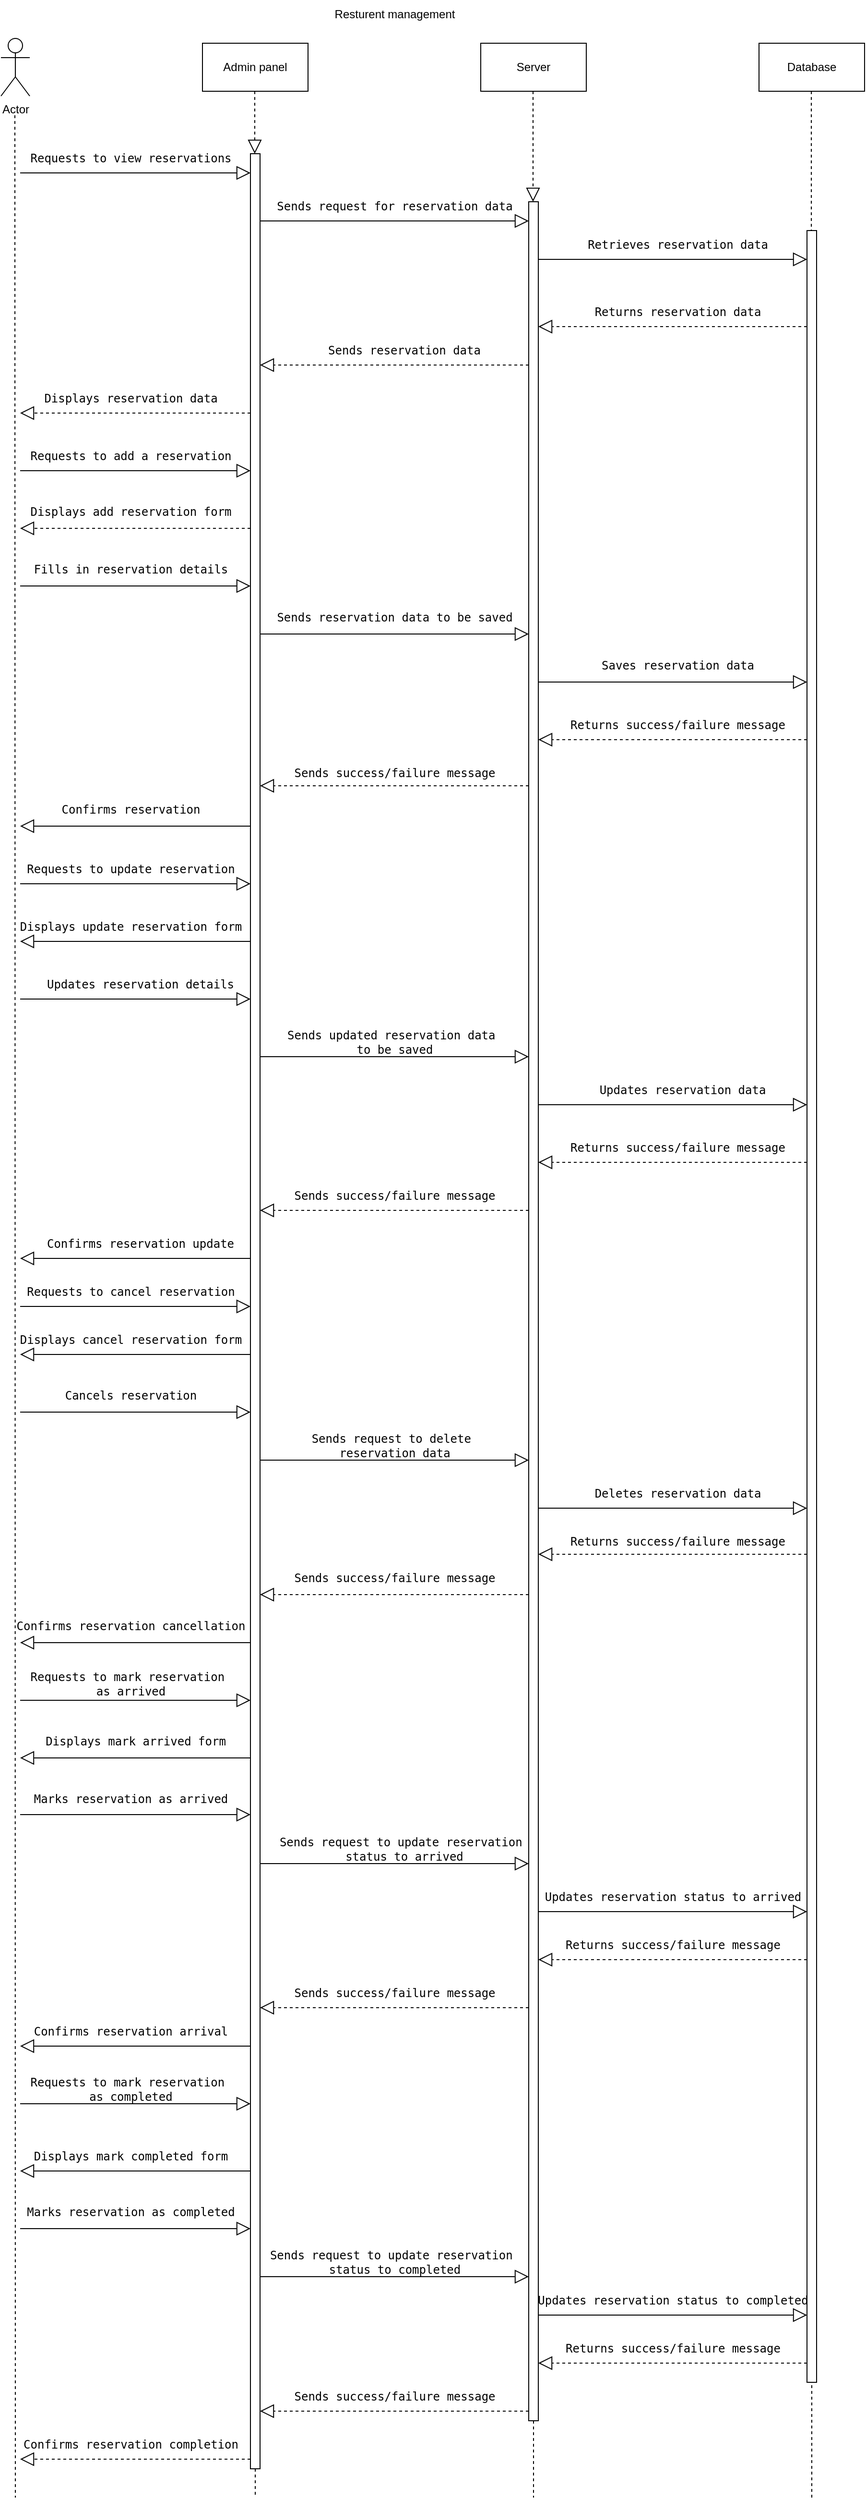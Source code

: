 <mxfile version="21.3.2" type="github">
  <diagram name="Page-1" id="G42NG0Uyzs2sBHPFU7Es">
    <mxGraphModel dx="954" dy="556" grid="1" gridSize="10" guides="1" tooltips="1" connect="1" arrows="1" fold="1" page="1" pageScale="1" pageWidth="1100" pageHeight="1700" math="0" shadow="0">
      <root>
        <mxCell id="0" />
        <mxCell id="1" parent="0" />
        <mxCell id="gIDXt0btsgcUDlHHGtB9-1" value="Actor" style="shape=umlActor;verticalLabelPosition=bottom;verticalAlign=top;html=1;outlineConnect=0;" parent="1" vertex="1">
          <mxGeometry x="90" y="40" width="30" height="60" as="geometry" />
        </mxCell>
        <mxCell id="gIDXt0btsgcUDlHHGtB9-2" value="Admin panel" style="html=1;whiteSpace=wrap;" parent="1" vertex="1">
          <mxGeometry x="300" y="45" width="110" height="50" as="geometry" />
        </mxCell>
        <mxCell id="gIDXt0btsgcUDlHHGtB9-3" value="Server" style="html=1;whiteSpace=wrap;" parent="1" vertex="1">
          <mxGeometry x="590" y="45" width="110" height="50" as="geometry" />
        </mxCell>
        <mxCell id="gIDXt0btsgcUDlHHGtB9-4" value="Database" style="html=1;whiteSpace=wrap;" parent="1" vertex="1">
          <mxGeometry x="880" y="45" width="110" height="50" as="geometry" />
        </mxCell>
        <mxCell id="gIDXt0btsgcUDlHHGtB9-5" value="" style="endArrow=none;dashed=1;endFill=0;endSize=12;html=1;rounded=0;" parent="1" edge="1">
          <mxGeometry width="160" relative="1" as="geometry">
            <mxPoint x="104.5" y="120" as="sourcePoint" />
            <mxPoint x="105" y="2600" as="targetPoint" />
          </mxGeometry>
        </mxCell>
        <mxCell id="gIDXt0btsgcUDlHHGtB9-6" value="" style="endArrow=none;dashed=1;endFill=0;endSize=12;html=1;rounded=0;" parent="1" source="gIDXt0btsgcUDlHHGtB9-102" edge="1">
          <mxGeometry width="160" relative="1" as="geometry">
            <mxPoint x="354.5" y="95" as="sourcePoint" />
            <mxPoint x="355" y="2600" as="targetPoint" />
          </mxGeometry>
        </mxCell>
        <mxCell id="gIDXt0btsgcUDlHHGtB9-7" value="" style="endArrow=none;dashed=1;endFill=0;endSize=12;html=1;rounded=0;" parent="1" source="gIDXt0btsgcUDlHHGtB9-104" edge="1">
          <mxGeometry width="160" relative="1" as="geometry">
            <mxPoint x="644.5" y="95" as="sourcePoint" />
            <mxPoint x="645" y="2600" as="targetPoint" />
          </mxGeometry>
        </mxCell>
        <mxCell id="gIDXt0btsgcUDlHHGtB9-8" value="" style="endArrow=none;dashed=1;endFill=0;endSize=12;html=1;rounded=0;" parent="1" edge="1">
          <mxGeometry width="160" relative="1" as="geometry">
            <mxPoint x="934.5" y="95" as="sourcePoint" />
            <mxPoint x="935" y="2600" as="targetPoint" />
          </mxGeometry>
        </mxCell>
        <mxCell id="gIDXt0btsgcUDlHHGtB9-9" value="&lt;pre&gt;&lt;code class=&quot;!whitespace-pre hljs language-rust&quot;&gt;Requests to view reservations&lt;/code&gt;&lt;/pre&gt;" style="text;html=1;align=center;verticalAlign=middle;resizable=0;points=[];autosize=1;strokeColor=none;fillColor=none;" parent="1" vertex="1">
          <mxGeometry x="110" y="140" width="230" height="50" as="geometry" />
        </mxCell>
        <mxCell id="gIDXt0btsgcUDlHHGtB9-10" value="&lt;pre&gt;&lt;code class=&quot;!whitespace-pre hljs language-rust&quot;&gt;Sends request for &lt;span class=&quot;hljs-title class_&quot;&gt;reservation&lt;/span&gt; data&lt;/code&gt;&lt;/pre&gt;" style="text;html=1;align=center;verticalAlign=middle;resizable=0;points=[];autosize=1;strokeColor=none;fillColor=none;" parent="1" vertex="1">
          <mxGeometry x="370" y="190" width="260" height="50" as="geometry" />
        </mxCell>
        <mxCell id="gIDXt0btsgcUDlHHGtB9-11" value="&lt;pre&gt;&lt;code class=&quot;!whitespace-pre hljs language-rust&quot;&gt;Retrieves reservation data&lt;/code&gt;&lt;/pre&gt;" style="text;html=1;align=center;verticalAlign=middle;resizable=0;points=[];autosize=1;strokeColor=none;fillColor=none;" parent="1" vertex="1">
          <mxGeometry x="690" y="230" width="210" height="50" as="geometry" />
        </mxCell>
        <mxCell id="gIDXt0btsgcUDlHHGtB9-12" value="&lt;pre&gt;&lt;code class=&quot;!whitespace-pre hljs language-rust&quot;&gt;Returns reservation data&lt;/code&gt;&lt;/pre&gt;" style="text;html=1;align=center;verticalAlign=middle;resizable=0;points=[];autosize=1;strokeColor=none;fillColor=none;" parent="1" vertex="1">
          <mxGeometry x="700" y="300" width="190" height="50" as="geometry" />
        </mxCell>
        <mxCell id="gIDXt0btsgcUDlHHGtB9-13" value="&lt;pre&gt;&lt;code class=&quot;!whitespace-pre hljs language-rust&quot;&gt;Sends reservation data&lt;/code&gt;&lt;/pre&gt;" style="text;html=1;align=center;verticalAlign=middle;resizable=0;points=[];autosize=1;strokeColor=none;fillColor=none;" parent="1" vertex="1">
          <mxGeometry x="420" y="340" width="180" height="50" as="geometry" />
        </mxCell>
        <mxCell id="gIDXt0btsgcUDlHHGtB9-14" value="&lt;pre&gt;&lt;code class=&quot;!whitespace-pre hljs language-rust&quot;&gt;Displays reservation data&lt;/code&gt;&lt;/pre&gt;" style="text;html=1;align=center;verticalAlign=middle;resizable=0;points=[];autosize=1;strokeColor=none;fillColor=none;" parent="1" vertex="1">
          <mxGeometry x="125" y="390" width="200" height="50" as="geometry" />
        </mxCell>
        <mxCell id="gIDXt0btsgcUDlHHGtB9-15" value="&lt;pre&gt;&lt;code class=&quot;!whitespace-pre hljs language-rust&quot;&gt;Requests to add a reservation&lt;/code&gt;&lt;/pre&gt;" style="text;html=1;align=center;verticalAlign=middle;resizable=0;points=[];autosize=1;strokeColor=none;fillColor=none;" parent="1" vertex="1">
          <mxGeometry x="110" y="450" width="230" height="50" as="geometry" />
        </mxCell>
        <mxCell id="gIDXt0btsgcUDlHHGtB9-16" value="&lt;pre&gt;&lt;code class=&quot;!whitespace-pre hljs language-rust&quot;&gt;Displays add reservation form&lt;/code&gt;&lt;/pre&gt;" style="text;html=1;align=center;verticalAlign=middle;resizable=0;points=[];autosize=1;strokeColor=none;fillColor=none;" parent="1" vertex="1">
          <mxGeometry x="110" y="508" width="230" height="50" as="geometry" />
        </mxCell>
        <mxCell id="gIDXt0btsgcUDlHHGtB9-17" value="&lt;pre&gt;&lt;code class=&quot;!whitespace-pre hljs language-rust&quot;&gt;Fills in reservation details&lt;/code&gt;&lt;/pre&gt;" style="text;html=1;align=center;verticalAlign=middle;resizable=0;points=[];autosize=1;strokeColor=none;fillColor=none;" parent="1" vertex="1">
          <mxGeometry x="115" y="568" width="220" height="50" as="geometry" />
        </mxCell>
        <mxCell id="gIDXt0btsgcUDlHHGtB9-18" value="&lt;pre&gt;&lt;code class=&quot;!whitespace-pre hljs language-rust&quot;&gt;Sends reservation data to be saved&lt;/code&gt;&lt;/pre&gt;" style="text;html=1;align=center;verticalAlign=middle;resizable=0;points=[];autosize=1;strokeColor=none;fillColor=none;" parent="1" vertex="1">
          <mxGeometry x="370" y="618" width="260" height="50" as="geometry" />
        </mxCell>
        <mxCell id="gIDXt0btsgcUDlHHGtB9-19" value="&lt;pre&gt;&lt;code class=&quot;!whitespace-pre hljs language-rust&quot;&gt;Saves reservation data&lt;/code&gt;&lt;/pre&gt;" style="text;html=1;align=center;verticalAlign=middle;resizable=0;points=[];autosize=1;strokeColor=none;fillColor=none;" parent="1" vertex="1">
          <mxGeometry x="705" y="668" width="180" height="50" as="geometry" />
        </mxCell>
        <mxCell id="gIDXt0btsgcUDlHHGtB9-20" value="&lt;pre&gt;&lt;code class=&quot;!whitespace-pre hljs language-rust&quot;&gt;Returns success/failure message&lt;/code&gt;&lt;/pre&gt;" style="text;html=1;align=center;verticalAlign=middle;resizable=0;points=[];autosize=1;strokeColor=none;fillColor=none;" parent="1" vertex="1">
          <mxGeometry x="675" y="730" width="240" height="50" as="geometry" />
        </mxCell>
        <mxCell id="gIDXt0btsgcUDlHHGtB9-21" value="&lt;pre&gt;&lt;code class=&quot;!whitespace-pre hljs language-rust&quot;&gt;Sends success/failure message&lt;/code&gt;&lt;/pre&gt;" style="text;html=1;align=center;verticalAlign=middle;resizable=0;points=[];autosize=1;strokeColor=none;fillColor=none;" parent="1" vertex="1">
          <mxGeometry x="385" y="780" width="230" height="50" as="geometry" />
        </mxCell>
        <mxCell id="gIDXt0btsgcUDlHHGtB9-22" value="&lt;pre&gt;&lt;code class=&quot;!whitespace-pre hljs language-rust&quot;&gt;Confirms reservation&lt;/code&gt;&lt;/pre&gt;" style="text;html=1;align=center;verticalAlign=middle;resizable=0;points=[];autosize=1;strokeColor=none;fillColor=none;" parent="1" vertex="1">
          <mxGeometry x="145" y="818" width="160" height="50" as="geometry" />
        </mxCell>
        <mxCell id="gIDXt0btsgcUDlHHGtB9-23" value="&lt;pre&gt;&lt;code class=&quot;!whitespace-pre hljs language-rust&quot;&gt;Requests to update reservation&lt;/code&gt;&lt;/pre&gt;" style="text;html=1;align=center;verticalAlign=middle;resizable=0;points=[];autosize=1;strokeColor=none;fillColor=none;" parent="1" vertex="1">
          <mxGeometry x="110" y="880" width="230" height="50" as="geometry" />
        </mxCell>
        <mxCell id="gIDXt0btsgcUDlHHGtB9-24" value="&lt;pre&gt;&lt;code class=&quot;!whitespace-pre hljs language-rust&quot;&gt;Displays update reservation form&lt;/code&gt;&lt;/pre&gt;" style="text;html=1;align=center;verticalAlign=middle;resizable=0;points=[];autosize=1;strokeColor=none;fillColor=none;" parent="1" vertex="1">
          <mxGeometry x="100" y="940" width="250" height="50" as="geometry" />
        </mxCell>
        <mxCell id="gIDXt0btsgcUDlHHGtB9-25" value="&lt;pre&gt;&lt;code class=&quot;!whitespace-pre hljs language-rust&quot;&gt;Updates reservation details&lt;/code&gt;&lt;/pre&gt;" style="text;html=1;align=center;verticalAlign=middle;resizable=0;points=[];autosize=1;strokeColor=none;fillColor=none;" parent="1" vertex="1">
          <mxGeometry x="130" y="1000" width="210" height="50" as="geometry" />
        </mxCell>
        <mxCell id="gIDXt0btsgcUDlHHGtB9-26" value="&lt;pre&gt;&lt;code class=&quot;!whitespace-pre hljs language-rust&quot;&gt;Sends updated reservation data &lt;br&gt;to be saved&lt;/code&gt;&lt;/pre&gt;" style="text;html=1;align=center;verticalAlign=middle;resizable=0;points=[];autosize=1;strokeColor=none;fillColor=none;" parent="1" vertex="1">
          <mxGeometry x="380" y="1050" width="240" height="70" as="geometry" />
        </mxCell>
        <mxCell id="gIDXt0btsgcUDlHHGtB9-27" value="&lt;pre&gt;&lt;code class=&quot;!whitespace-pre hljs language-rust&quot;&gt;Updates reservation data&lt;/code&gt;&lt;/pre&gt;" style="text;html=1;align=center;verticalAlign=middle;resizable=0;points=[];autosize=1;strokeColor=none;fillColor=none;" parent="1" vertex="1">
          <mxGeometry x="705" y="1110" width="190" height="50" as="geometry" />
        </mxCell>
        <mxCell id="gIDXt0btsgcUDlHHGtB9-28" value="&lt;pre&gt;&lt;code class=&quot;!whitespace-pre hljs language-rust&quot;&gt;Returns success/failure message&lt;/code&gt;&lt;/pre&gt;" style="text;html=1;align=center;verticalAlign=middle;resizable=0;points=[];autosize=1;strokeColor=none;fillColor=none;" parent="1" vertex="1">
          <mxGeometry x="675" y="1170" width="240" height="50" as="geometry" />
        </mxCell>
        <mxCell id="gIDXt0btsgcUDlHHGtB9-29" value="&lt;pre&gt;&lt;code class=&quot;!whitespace-pre hljs language-rust&quot;&gt;Sends success/failure message&lt;/code&gt;&lt;/pre&gt;" style="text;html=1;align=center;verticalAlign=middle;resizable=0;points=[];autosize=1;strokeColor=none;fillColor=none;" parent="1" vertex="1">
          <mxGeometry x="385" y="1220" width="230" height="50" as="geometry" />
        </mxCell>
        <mxCell id="gIDXt0btsgcUDlHHGtB9-30" value="&lt;pre&gt;&lt;code class=&quot;!whitespace-pre hljs language-rust&quot;&gt;Confirms reservation update&lt;/code&gt;&lt;/pre&gt;" style="text;html=1;align=center;verticalAlign=middle;resizable=0;points=[];autosize=1;strokeColor=none;fillColor=none;" parent="1" vertex="1">
          <mxGeometry x="130" y="1270" width="210" height="50" as="geometry" />
        </mxCell>
        <mxCell id="gIDXt0btsgcUDlHHGtB9-31" value="&lt;pre&gt;&lt;code class=&quot;!whitespace-pre hljs language-rust&quot;&gt;Requests to cancel reservation&lt;/code&gt;&lt;/pre&gt;" style="text;html=1;align=center;verticalAlign=middle;resizable=0;points=[];autosize=1;strokeColor=none;fillColor=none;" parent="1" vertex="1">
          <mxGeometry x="110" y="1320" width="230" height="50" as="geometry" />
        </mxCell>
        <mxCell id="gIDXt0btsgcUDlHHGtB9-32" value="&lt;pre&gt;&lt;code class=&quot;!whitespace-pre hljs language-rust&quot;&gt;Displays cancel reservation form&lt;/code&gt;&lt;/pre&gt;" style="text;html=1;align=center;verticalAlign=middle;resizable=0;points=[];autosize=1;strokeColor=none;fillColor=none;" parent="1" vertex="1">
          <mxGeometry x="100" y="1370" width="250" height="50" as="geometry" />
        </mxCell>
        <mxCell id="gIDXt0btsgcUDlHHGtB9-33" value="&lt;pre&gt;&lt;code class=&quot;!whitespace-pre hljs language-rust&quot;&gt;Cancels reservation&lt;/code&gt;&lt;/pre&gt;" style="text;html=1;align=center;verticalAlign=middle;resizable=0;points=[];autosize=1;strokeColor=none;fillColor=none;" parent="1" vertex="1">
          <mxGeometry x="145" y="1428" width="160" height="50" as="geometry" />
        </mxCell>
        <mxCell id="gIDXt0btsgcUDlHHGtB9-34" value="&lt;pre&gt;&lt;code class=&quot;!whitespace-pre hljs language-rust&quot;&gt;Sends request to delete &lt;br&gt;reservation data&lt;/code&gt;&lt;/pre&gt;" style="text;html=1;align=center;verticalAlign=middle;resizable=0;points=[];autosize=1;strokeColor=none;fillColor=none;" parent="1" vertex="1">
          <mxGeometry x="405" y="1470" width="190" height="70" as="geometry" />
        </mxCell>
        <mxCell id="gIDXt0btsgcUDlHHGtB9-35" value="&lt;pre&gt;&lt;code class=&quot;!whitespace-pre hljs language-rust&quot;&gt;Deletes reservation data&lt;/code&gt;&lt;/pre&gt;" style="text;html=1;align=center;verticalAlign=middle;resizable=0;points=[];autosize=1;strokeColor=none;fillColor=none;" parent="1" vertex="1">
          <mxGeometry x="700" y="1530" width="190" height="50" as="geometry" />
        </mxCell>
        <mxCell id="gIDXt0btsgcUDlHHGtB9-36" value="&lt;pre&gt;&lt;code class=&quot;!whitespace-pre hljs language-rust&quot;&gt;Returns success/failure message&lt;/code&gt;&lt;/pre&gt;" style="text;html=1;align=center;verticalAlign=middle;resizable=0;points=[];autosize=1;strokeColor=none;fillColor=none;" parent="1" vertex="1">
          <mxGeometry x="675" y="1580" width="240" height="50" as="geometry" />
        </mxCell>
        <mxCell id="gIDXt0btsgcUDlHHGtB9-37" value="&lt;pre&gt;&lt;code class=&quot;!whitespace-pre hljs language-rust&quot;&gt;Sends success/failure message&lt;/code&gt;&lt;/pre&gt;" style="text;html=1;align=center;verticalAlign=middle;resizable=0;points=[];autosize=1;strokeColor=none;fillColor=none;" parent="1" vertex="1">
          <mxGeometry x="385" y="1618" width="230" height="50" as="geometry" />
        </mxCell>
        <mxCell id="gIDXt0btsgcUDlHHGtB9-38" value="&lt;pre&gt;&lt;code class=&quot;!whitespace-pre hljs language-rust&quot;&gt;Confirms reservation cancellation&lt;/code&gt;&lt;/pre&gt;" style="text;html=1;align=center;verticalAlign=middle;resizable=0;points=[];autosize=1;strokeColor=none;fillColor=none;" parent="1" vertex="1">
          <mxGeometry x="100" y="1668" width="250" height="50" as="geometry" />
        </mxCell>
        <mxCell id="gIDXt0btsgcUDlHHGtB9-39" value="&lt;pre&gt;&lt;code class=&quot;!whitespace-pre hljs language-rust&quot;&gt;Requests to mark reservation &lt;br&gt;as arrived&lt;/code&gt;&lt;/pre&gt;" style="text;html=1;align=center;verticalAlign=middle;resizable=0;points=[];autosize=1;strokeColor=none;fillColor=none;" parent="1" vertex="1">
          <mxGeometry x="110" y="1718" width="230" height="70" as="geometry" />
        </mxCell>
        <mxCell id="gIDXt0btsgcUDlHHGtB9-40" value="&lt;pre&gt;&lt;code class=&quot;!whitespace-pre hljs language-rust&quot;&gt;Displays mark arrived form&lt;/code&gt;&lt;/pre&gt;" style="text;html=1;align=center;verticalAlign=middle;resizable=0;points=[];autosize=1;strokeColor=none;fillColor=none;" parent="1" vertex="1">
          <mxGeometry x="125" y="1788" width="210" height="50" as="geometry" />
        </mxCell>
        <mxCell id="gIDXt0btsgcUDlHHGtB9-41" value="&lt;pre&gt;&lt;code class=&quot;!whitespace-pre hljs language-rust&quot;&gt;Marks reservation as arrived&lt;/code&gt;&lt;/pre&gt;" style="text;html=1;align=center;verticalAlign=middle;resizable=0;points=[];autosize=1;strokeColor=none;fillColor=none;" parent="1" vertex="1">
          <mxGeometry x="115" y="1848" width="220" height="50" as="geometry" />
        </mxCell>
        <mxCell id="gIDXt0btsgcUDlHHGtB9-42" value="&lt;pre&gt;&lt;code class=&quot;!whitespace-pre hljs language-rust&quot;&gt;Sends request to update reservation &lt;br&gt;status to arrived&lt;/code&gt;&lt;/pre&gt;" style="text;html=1;align=center;verticalAlign=middle;resizable=0;points=[];autosize=1;strokeColor=none;fillColor=none;" parent="1" vertex="1">
          <mxGeometry x="370" y="1890" width="280" height="70" as="geometry" />
        </mxCell>
        <mxCell id="gIDXt0btsgcUDlHHGtB9-43" value="&lt;pre&gt;&lt;code class=&quot;!whitespace-pre hljs language-rust&quot;&gt;Updates reservation status to arrived&lt;/code&gt;&lt;/pre&gt;" style="text;html=1;align=center;verticalAlign=middle;resizable=0;points=[];autosize=1;strokeColor=none;fillColor=none;" parent="1" vertex="1">
          <mxGeometry x="650" y="1950" width="280" height="50" as="geometry" />
        </mxCell>
        <mxCell id="gIDXt0btsgcUDlHHGtB9-44" value="&lt;pre&gt;&lt;code class=&quot;!whitespace-pre hljs language-rust&quot;&gt;Returns success/failure message&lt;/code&gt;&lt;/pre&gt;" style="text;html=1;align=center;verticalAlign=middle;resizable=0;points=[];autosize=1;strokeColor=none;fillColor=none;" parent="1" vertex="1">
          <mxGeometry x="670" y="2000" width="240" height="50" as="geometry" />
        </mxCell>
        <mxCell id="gIDXt0btsgcUDlHHGtB9-45" value="&lt;pre&gt;&lt;code class=&quot;!whitespace-pre hljs language-rust&quot;&gt;Sends success/failure message&lt;/code&gt;&lt;/pre&gt;" style="text;html=1;align=center;verticalAlign=middle;resizable=0;points=[];autosize=1;strokeColor=none;fillColor=none;" parent="1" vertex="1">
          <mxGeometry x="385" y="2050" width="230" height="50" as="geometry" />
        </mxCell>
        <mxCell id="gIDXt0btsgcUDlHHGtB9-46" value="&lt;pre&gt;&lt;code class=&quot;!whitespace-pre hljs language-rust&quot;&gt;Confirms reservation arrival&lt;/code&gt;&lt;/pre&gt;" style="text;html=1;align=center;verticalAlign=middle;resizable=0;points=[];autosize=1;strokeColor=none;fillColor=none;" parent="1" vertex="1">
          <mxGeometry x="115" y="2090" width="220" height="50" as="geometry" />
        </mxCell>
        <mxCell id="gIDXt0btsgcUDlHHGtB9-47" value="&lt;pre&gt;&lt;code class=&quot;!whitespace-pre hljs language-rust&quot;&gt;Requests to mark reservation &lt;br&gt;as completed&lt;/code&gt;&lt;/pre&gt;" style="text;html=1;align=center;verticalAlign=middle;resizable=0;points=[];autosize=1;strokeColor=none;fillColor=none;" parent="1" vertex="1">
          <mxGeometry x="110" y="2140" width="230" height="70" as="geometry" />
        </mxCell>
        <mxCell id="gIDXt0btsgcUDlHHGtB9-48" value="&lt;pre&gt;&lt;code class=&quot;!whitespace-pre hljs language-rust&quot;&gt;Displays mark completed form&lt;/code&gt;&lt;/pre&gt;" style="text;html=1;align=center;verticalAlign=middle;resizable=0;points=[];autosize=1;strokeColor=none;fillColor=none;" parent="1" vertex="1">
          <mxGeometry x="115" y="2220" width="220" height="50" as="geometry" />
        </mxCell>
        <mxCell id="gIDXt0btsgcUDlHHGtB9-49" value="&lt;pre&gt;&lt;code class=&quot;!whitespace-pre hljs language-rust&quot;&gt;Marks reservation as completed&lt;/code&gt;&lt;/pre&gt;" style="text;html=1;align=center;verticalAlign=middle;resizable=0;points=[];autosize=1;strokeColor=none;fillColor=none;" parent="1" vertex="1">
          <mxGeometry x="110" y="2278" width="230" height="50" as="geometry" />
        </mxCell>
        <mxCell id="gIDXt0btsgcUDlHHGtB9-50" value="&lt;pre&gt;&lt;code class=&quot;!whitespace-pre hljs language-rust&quot;&gt;Sends request to update reservation &lt;br&gt;status to completed&lt;/code&gt;&lt;/pre&gt;" style="text;html=1;align=center;verticalAlign=middle;resizable=0;points=[];autosize=1;strokeColor=none;fillColor=none;" parent="1" vertex="1">
          <mxGeometry x="360" y="2320" width="280" height="70" as="geometry" />
        </mxCell>
        <mxCell id="gIDXt0btsgcUDlHHGtB9-51" value="&lt;pre&gt;&lt;code class=&quot;!whitespace-pre hljs language-rust&quot;&gt;Updates reservation status to completed&lt;/code&gt;&lt;/pre&gt;" style="text;html=1;align=center;verticalAlign=middle;resizable=0;points=[];autosize=1;strokeColor=none;fillColor=none;" parent="1" vertex="1">
          <mxGeometry x="640" y="2370" width="300" height="50" as="geometry" />
        </mxCell>
        <mxCell id="gIDXt0btsgcUDlHHGtB9-52" value="&lt;pre&gt;&lt;code class=&quot;!whitespace-pre hljs language-rust&quot;&gt;Returns success/failure message&lt;/code&gt;&lt;/pre&gt;" style="text;html=1;align=center;verticalAlign=middle;resizable=0;points=[];autosize=1;strokeColor=none;fillColor=none;" parent="1" vertex="1">
          <mxGeometry x="670" y="2420" width="240" height="50" as="geometry" />
        </mxCell>
        <mxCell id="gIDXt0btsgcUDlHHGtB9-53" value="&lt;pre&gt;&lt;code class=&quot;!whitespace-pre hljs language-rust&quot;&gt;Sends success/failure message&lt;/code&gt;&lt;/pre&gt;" style="text;html=1;align=center;verticalAlign=middle;resizable=0;points=[];autosize=1;strokeColor=none;fillColor=none;" parent="1" vertex="1">
          <mxGeometry x="385" y="2470" width="230" height="50" as="geometry" />
        </mxCell>
        <mxCell id="gIDXt0btsgcUDlHHGtB9-54" value="&lt;pre&gt;&lt;code class=&quot;!whitespace-pre hljs language-rust&quot;&gt;Confirms reservation completion&lt;/code&gt;&lt;/pre&gt;" style="text;html=1;align=center;verticalAlign=middle;resizable=0;points=[];autosize=1;strokeColor=none;fillColor=none;" parent="1" vertex="1">
          <mxGeometry x="105" y="2520" width="240" height="50" as="geometry" />
        </mxCell>
        <mxCell id="gIDXt0btsgcUDlHHGtB9-56" value="" style="endArrow=block;endFill=0;endSize=12;html=1;rounded=0;" parent="1" edge="1">
          <mxGeometry width="160" relative="1" as="geometry">
            <mxPoint x="110" y="180" as="sourcePoint" />
            <mxPoint x="350" y="180" as="targetPoint" />
          </mxGeometry>
        </mxCell>
        <mxCell id="gIDXt0btsgcUDlHHGtB9-57" value="" style="endArrow=block;endFill=0;endSize=12;html=1;rounded=0;dashed=1;" parent="1" edge="1">
          <mxGeometry width="160" relative="1" as="geometry">
            <mxPoint x="350" y="430" as="sourcePoint" />
            <mxPoint x="110" y="430" as="targetPoint" />
          </mxGeometry>
        </mxCell>
        <mxCell id="gIDXt0btsgcUDlHHGtB9-58" value="" style="endArrow=block;endFill=0;endSize=12;html=1;rounded=0;" parent="1" edge="1">
          <mxGeometry width="160" relative="1" as="geometry">
            <mxPoint x="110" y="490" as="sourcePoint" />
            <mxPoint x="350" y="490" as="targetPoint" />
          </mxGeometry>
        </mxCell>
        <mxCell id="gIDXt0btsgcUDlHHGtB9-59" value="" style="endArrow=block;endFill=0;endSize=12;html=1;rounded=0;dashed=1;" parent="1" edge="1">
          <mxGeometry width="160" relative="1" as="geometry">
            <mxPoint x="350" y="550" as="sourcePoint" />
            <mxPoint x="110" y="550" as="targetPoint" />
          </mxGeometry>
        </mxCell>
        <mxCell id="gIDXt0btsgcUDlHHGtB9-60" value="" style="endArrow=block;endFill=0;endSize=12;html=1;rounded=0;" parent="1" edge="1">
          <mxGeometry width="160" relative="1" as="geometry">
            <mxPoint x="110" y="610" as="sourcePoint" />
            <mxPoint x="350" y="610" as="targetPoint" />
          </mxGeometry>
        </mxCell>
        <mxCell id="gIDXt0btsgcUDlHHGtB9-61" value="" style="endArrow=block;endFill=0;endSize=12;html=1;rounded=0;" parent="1" edge="1">
          <mxGeometry width="160" relative="1" as="geometry">
            <mxPoint x="350" y="860" as="sourcePoint" />
            <mxPoint x="110" y="860" as="targetPoint" />
          </mxGeometry>
        </mxCell>
        <mxCell id="gIDXt0btsgcUDlHHGtB9-62" value="" style="endArrow=block;endFill=0;endSize=12;html=1;rounded=0;" parent="1" edge="1">
          <mxGeometry width="160" relative="1" as="geometry">
            <mxPoint x="110" y="920" as="sourcePoint" />
            <mxPoint x="350" y="920" as="targetPoint" />
          </mxGeometry>
        </mxCell>
        <mxCell id="gIDXt0btsgcUDlHHGtB9-63" value="" style="endArrow=block;endFill=0;endSize=12;html=1;rounded=0;" parent="1" edge="1">
          <mxGeometry width="160" relative="1" as="geometry">
            <mxPoint x="350" y="980" as="sourcePoint" />
            <mxPoint x="110" y="980" as="targetPoint" />
          </mxGeometry>
        </mxCell>
        <mxCell id="gIDXt0btsgcUDlHHGtB9-64" value="" style="endArrow=block;endFill=0;endSize=12;html=1;rounded=0;" parent="1" edge="1">
          <mxGeometry width="160" relative="1" as="geometry">
            <mxPoint x="110" y="1040" as="sourcePoint" />
            <mxPoint x="350" y="1040" as="targetPoint" />
          </mxGeometry>
        </mxCell>
        <mxCell id="gIDXt0btsgcUDlHHGtB9-65" value="" style="endArrow=block;endFill=0;endSize=12;html=1;rounded=0;" parent="1" edge="1">
          <mxGeometry width="160" relative="1" as="geometry">
            <mxPoint x="350" y="1310" as="sourcePoint" />
            <mxPoint x="110" y="1310" as="targetPoint" />
          </mxGeometry>
        </mxCell>
        <mxCell id="gIDXt0btsgcUDlHHGtB9-66" value="" style="endArrow=block;endFill=0;endSize=12;html=1;rounded=0;" parent="1" edge="1">
          <mxGeometry width="160" relative="1" as="geometry">
            <mxPoint x="110" y="1360" as="sourcePoint" />
            <mxPoint x="350" y="1360" as="targetPoint" />
          </mxGeometry>
        </mxCell>
        <mxCell id="gIDXt0btsgcUDlHHGtB9-67" value="" style="endArrow=block;endFill=0;endSize=12;html=1;rounded=0;" parent="1" edge="1">
          <mxGeometry width="160" relative="1" as="geometry">
            <mxPoint x="350" y="1410" as="sourcePoint" />
            <mxPoint x="110" y="1410" as="targetPoint" />
          </mxGeometry>
        </mxCell>
        <mxCell id="gIDXt0btsgcUDlHHGtB9-68" value="" style="endArrow=block;endFill=0;endSize=12;html=1;rounded=0;" parent="1" edge="1">
          <mxGeometry width="160" relative="1" as="geometry">
            <mxPoint x="110" y="1470" as="sourcePoint" />
            <mxPoint x="350" y="1470" as="targetPoint" />
          </mxGeometry>
        </mxCell>
        <mxCell id="gIDXt0btsgcUDlHHGtB9-69" value="" style="endArrow=block;endFill=0;endSize=12;html=1;rounded=0;" parent="1" edge="1">
          <mxGeometry width="160" relative="1" as="geometry">
            <mxPoint x="350" y="1710" as="sourcePoint" />
            <mxPoint x="110" y="1710" as="targetPoint" />
          </mxGeometry>
        </mxCell>
        <mxCell id="gIDXt0btsgcUDlHHGtB9-70" value="" style="endArrow=block;endFill=0;endSize=12;html=1;rounded=0;" parent="1" edge="1">
          <mxGeometry width="160" relative="1" as="geometry">
            <mxPoint x="110" y="1770" as="sourcePoint" />
            <mxPoint x="350" y="1770" as="targetPoint" />
          </mxGeometry>
        </mxCell>
        <mxCell id="gIDXt0btsgcUDlHHGtB9-71" value="" style="endArrow=block;endFill=0;endSize=12;html=1;rounded=0;" parent="1" edge="1">
          <mxGeometry width="160" relative="1" as="geometry">
            <mxPoint x="350" y="1830" as="sourcePoint" />
            <mxPoint x="110" y="1830" as="targetPoint" />
          </mxGeometry>
        </mxCell>
        <mxCell id="gIDXt0btsgcUDlHHGtB9-72" value="" style="endArrow=block;endFill=0;endSize=12;html=1;rounded=0;" parent="1" edge="1">
          <mxGeometry width="160" relative="1" as="geometry">
            <mxPoint x="110" y="1889" as="sourcePoint" />
            <mxPoint x="350" y="1889" as="targetPoint" />
          </mxGeometry>
        </mxCell>
        <mxCell id="gIDXt0btsgcUDlHHGtB9-73" value="" style="endArrow=block;endFill=0;endSize=12;html=1;rounded=0;" parent="1" edge="1">
          <mxGeometry width="160" relative="1" as="geometry">
            <mxPoint x="350" y="2130" as="sourcePoint" />
            <mxPoint x="110" y="2130" as="targetPoint" />
          </mxGeometry>
        </mxCell>
        <mxCell id="gIDXt0btsgcUDlHHGtB9-74" value="" style="endArrow=block;endFill=0;endSize=12;html=1;rounded=0;" parent="1" edge="1">
          <mxGeometry width="160" relative="1" as="geometry">
            <mxPoint x="110" y="2190" as="sourcePoint" />
            <mxPoint x="350" y="2190" as="targetPoint" />
          </mxGeometry>
        </mxCell>
        <mxCell id="gIDXt0btsgcUDlHHGtB9-75" value="" style="endArrow=block;endFill=0;endSize=12;html=1;rounded=0;" parent="1" edge="1">
          <mxGeometry width="160" relative="1" as="geometry">
            <mxPoint x="350" y="2260" as="sourcePoint" />
            <mxPoint x="110" y="2260" as="targetPoint" />
          </mxGeometry>
        </mxCell>
        <mxCell id="gIDXt0btsgcUDlHHGtB9-76" value="" style="endArrow=block;endFill=0;endSize=12;html=1;rounded=0;" parent="1" edge="1">
          <mxGeometry width="160" relative="1" as="geometry">
            <mxPoint x="110" y="2320" as="sourcePoint" />
            <mxPoint x="350" y="2320" as="targetPoint" />
          </mxGeometry>
        </mxCell>
        <mxCell id="gIDXt0btsgcUDlHHGtB9-77" value="" style="endArrow=block;endFill=0;endSize=12;html=1;rounded=0;dashed=1;" parent="1" edge="1">
          <mxGeometry width="160" relative="1" as="geometry">
            <mxPoint x="350" y="2560" as="sourcePoint" />
            <mxPoint x="110" y="2560" as="targetPoint" />
          </mxGeometry>
        </mxCell>
        <mxCell id="gIDXt0btsgcUDlHHGtB9-78" value="" style="endArrow=block;endFill=0;endSize=12;html=1;rounded=0;" parent="1" edge="1">
          <mxGeometry width="160" relative="1" as="geometry">
            <mxPoint x="360" y="230" as="sourcePoint" />
            <mxPoint x="640" y="230" as="targetPoint" />
          </mxGeometry>
        </mxCell>
        <mxCell id="gIDXt0btsgcUDlHHGtB9-79" value="" style="endArrow=block;endFill=0;endSize=12;html=1;rounded=0;dashed=1;" parent="1" edge="1">
          <mxGeometry width="160" relative="1" as="geometry">
            <mxPoint x="640" y="380" as="sourcePoint" />
            <mxPoint x="360" y="380" as="targetPoint" />
          </mxGeometry>
        </mxCell>
        <mxCell id="gIDXt0btsgcUDlHHGtB9-80" value="" style="endArrow=block;endFill=0;endSize=12;html=1;rounded=0;" parent="1" edge="1">
          <mxGeometry width="160" relative="1" as="geometry">
            <mxPoint x="360" y="660" as="sourcePoint" />
            <mxPoint x="640" y="660" as="targetPoint" />
          </mxGeometry>
        </mxCell>
        <mxCell id="gIDXt0btsgcUDlHHGtB9-81" value="" style="endArrow=block;endFill=0;endSize=12;html=1;rounded=0;dashed=1;" parent="1" edge="1">
          <mxGeometry width="160" relative="1" as="geometry">
            <mxPoint x="640" y="818" as="sourcePoint" />
            <mxPoint x="360" y="818" as="targetPoint" />
          </mxGeometry>
        </mxCell>
        <mxCell id="gIDXt0btsgcUDlHHGtB9-82" value="" style="endArrow=block;endFill=0;endSize=12;html=1;rounded=0;" parent="1" edge="1">
          <mxGeometry width="160" relative="1" as="geometry">
            <mxPoint x="360" y="1100" as="sourcePoint" />
            <mxPoint x="640" y="1100" as="targetPoint" />
          </mxGeometry>
        </mxCell>
        <mxCell id="gIDXt0btsgcUDlHHGtB9-83" value="" style="endArrow=block;endFill=0;endSize=12;html=1;rounded=0;dashed=1;" parent="1" edge="1">
          <mxGeometry width="160" relative="1" as="geometry">
            <mxPoint x="640" y="1260" as="sourcePoint" />
            <mxPoint x="360" y="1260" as="targetPoint" />
          </mxGeometry>
        </mxCell>
        <mxCell id="gIDXt0btsgcUDlHHGtB9-84" value="" style="endArrow=block;endFill=0;endSize=12;html=1;rounded=0;" parent="1" edge="1">
          <mxGeometry width="160" relative="1" as="geometry">
            <mxPoint x="360" y="1520" as="sourcePoint" />
            <mxPoint x="640" y="1520" as="targetPoint" />
          </mxGeometry>
        </mxCell>
        <mxCell id="gIDXt0btsgcUDlHHGtB9-85" value="" style="endArrow=block;endFill=0;endSize=12;html=1;rounded=0;dashed=1;" parent="1" edge="1">
          <mxGeometry width="160" relative="1" as="geometry">
            <mxPoint x="640" y="1660" as="sourcePoint" />
            <mxPoint x="360" y="1660" as="targetPoint" />
          </mxGeometry>
        </mxCell>
        <mxCell id="gIDXt0btsgcUDlHHGtB9-86" value="" style="endArrow=block;endFill=0;endSize=12;html=1;rounded=0;" parent="1" edge="1">
          <mxGeometry width="160" relative="1" as="geometry">
            <mxPoint x="360" y="1940" as="sourcePoint" />
            <mxPoint x="640" y="1940" as="targetPoint" />
          </mxGeometry>
        </mxCell>
        <mxCell id="gIDXt0btsgcUDlHHGtB9-87" value="" style="endArrow=block;endFill=0;endSize=12;html=1;rounded=0;dashed=1;" parent="1" edge="1">
          <mxGeometry width="160" relative="1" as="geometry">
            <mxPoint x="640" y="2090" as="sourcePoint" />
            <mxPoint x="360" y="2090" as="targetPoint" />
          </mxGeometry>
        </mxCell>
        <mxCell id="gIDXt0btsgcUDlHHGtB9-88" value="" style="endArrow=block;endFill=0;endSize=12;html=1;rounded=0;" parent="1" edge="1">
          <mxGeometry width="160" relative="1" as="geometry">
            <mxPoint x="360" y="2370" as="sourcePoint" />
            <mxPoint x="640" y="2370" as="targetPoint" />
          </mxGeometry>
        </mxCell>
        <mxCell id="gIDXt0btsgcUDlHHGtB9-89" value="" style="endArrow=block;endFill=0;endSize=12;html=1;rounded=0;dashed=1;" parent="1" edge="1">
          <mxGeometry width="160" relative="1" as="geometry">
            <mxPoint x="640" y="2510" as="sourcePoint" />
            <mxPoint x="360" y="2510" as="targetPoint" />
          </mxGeometry>
        </mxCell>
        <mxCell id="gIDXt0btsgcUDlHHGtB9-90" value="" style="endArrow=block;endFill=0;endSize=12;html=1;rounded=0;" parent="1" edge="1">
          <mxGeometry width="160" relative="1" as="geometry">
            <mxPoint x="650" y="270" as="sourcePoint" />
            <mxPoint x="930" y="270" as="targetPoint" />
          </mxGeometry>
        </mxCell>
        <mxCell id="gIDXt0btsgcUDlHHGtB9-91" value="" style="endArrow=block;endFill=0;endSize=12;html=1;rounded=0;dashed=1;" parent="1" edge="1">
          <mxGeometry width="160" relative="1" as="geometry">
            <mxPoint x="930" y="340" as="sourcePoint" />
            <mxPoint x="650" y="340" as="targetPoint" />
          </mxGeometry>
        </mxCell>
        <mxCell id="gIDXt0btsgcUDlHHGtB9-92" value="" style="endArrow=block;endFill=0;endSize=12;html=1;rounded=0;" parent="1" edge="1">
          <mxGeometry width="160" relative="1" as="geometry">
            <mxPoint x="650" y="710" as="sourcePoint" />
            <mxPoint x="930" y="710" as="targetPoint" />
          </mxGeometry>
        </mxCell>
        <mxCell id="gIDXt0btsgcUDlHHGtB9-93" value="" style="endArrow=block;endFill=0;endSize=12;html=1;rounded=0;dashed=1;" parent="1" edge="1">
          <mxGeometry width="160" relative="1" as="geometry">
            <mxPoint x="930" y="770" as="sourcePoint" />
            <mxPoint x="650" y="770" as="targetPoint" />
          </mxGeometry>
        </mxCell>
        <mxCell id="gIDXt0btsgcUDlHHGtB9-94" value="" style="endArrow=block;endFill=0;endSize=12;html=1;rounded=0;" parent="1" edge="1">
          <mxGeometry width="160" relative="1" as="geometry">
            <mxPoint x="650" y="1150" as="sourcePoint" />
            <mxPoint x="930" y="1150" as="targetPoint" />
          </mxGeometry>
        </mxCell>
        <mxCell id="gIDXt0btsgcUDlHHGtB9-95" value="" style="endArrow=block;endFill=0;endSize=12;html=1;rounded=0;dashed=1;" parent="1" edge="1">
          <mxGeometry width="160" relative="1" as="geometry">
            <mxPoint x="930" y="1210" as="sourcePoint" />
            <mxPoint x="650" y="1210" as="targetPoint" />
          </mxGeometry>
        </mxCell>
        <mxCell id="gIDXt0btsgcUDlHHGtB9-96" value="" style="endArrow=block;endFill=0;endSize=12;html=1;rounded=0;" parent="1" edge="1">
          <mxGeometry width="160" relative="1" as="geometry">
            <mxPoint x="650" y="1570" as="sourcePoint" />
            <mxPoint x="930" y="1570" as="targetPoint" />
          </mxGeometry>
        </mxCell>
        <mxCell id="gIDXt0btsgcUDlHHGtB9-97" value="" style="endArrow=block;endFill=0;endSize=12;html=1;rounded=0;dashed=1;" parent="1" edge="1">
          <mxGeometry width="160" relative="1" as="geometry">
            <mxPoint x="930" y="1618" as="sourcePoint" />
            <mxPoint x="650" y="1618" as="targetPoint" />
          </mxGeometry>
        </mxCell>
        <mxCell id="gIDXt0btsgcUDlHHGtB9-98" value="" style="endArrow=block;endFill=0;endSize=12;html=1;rounded=0;" parent="1" edge="1">
          <mxGeometry width="160" relative="1" as="geometry">
            <mxPoint x="650" y="1990" as="sourcePoint" />
            <mxPoint x="930" y="1990" as="targetPoint" />
          </mxGeometry>
        </mxCell>
        <mxCell id="gIDXt0btsgcUDlHHGtB9-99" value="" style="endArrow=block;endFill=0;endSize=12;html=1;rounded=0;dashed=1;" parent="1" edge="1">
          <mxGeometry width="160" relative="1" as="geometry">
            <mxPoint x="930" y="2040" as="sourcePoint" />
            <mxPoint x="650" y="2040" as="targetPoint" />
          </mxGeometry>
        </mxCell>
        <mxCell id="gIDXt0btsgcUDlHHGtB9-100" value="" style="endArrow=block;endFill=0;endSize=12;html=1;rounded=0;" parent="1" edge="1">
          <mxGeometry width="160" relative="1" as="geometry">
            <mxPoint x="650" y="2410" as="sourcePoint" />
            <mxPoint x="930" y="2410" as="targetPoint" />
          </mxGeometry>
        </mxCell>
        <mxCell id="gIDXt0btsgcUDlHHGtB9-101" value="" style="endArrow=block;endFill=0;endSize=12;html=1;rounded=0;dashed=1;" parent="1" edge="1">
          <mxGeometry width="160" relative="1" as="geometry">
            <mxPoint x="930" y="2460" as="sourcePoint" />
            <mxPoint x="650" y="2460" as="targetPoint" />
          </mxGeometry>
        </mxCell>
        <mxCell id="gIDXt0btsgcUDlHHGtB9-103" value="" style="endArrow=block;dashed=1;endFill=0;endSize=12;html=1;rounded=0;" parent="1" target="gIDXt0btsgcUDlHHGtB9-102" edge="1">
          <mxGeometry width="160" relative="1" as="geometry">
            <mxPoint x="354.5" y="95" as="sourcePoint" />
            <mxPoint x="355" y="2600" as="targetPoint" />
          </mxGeometry>
        </mxCell>
        <mxCell id="gIDXt0btsgcUDlHHGtB9-102" value="" style="html=1;points=[];perimeter=orthogonalPerimeter;outlineConnect=0;targetShapes=umlLifeline;portConstraint=eastwest;newEdgeStyle={&quot;edgeStyle&quot;:&quot;elbowEdgeStyle&quot;,&quot;elbow&quot;:&quot;vertical&quot;,&quot;curved&quot;:0,&quot;rounded&quot;:0};" parent="1" vertex="1">
          <mxGeometry x="350" y="160" width="10" height="2410" as="geometry" />
        </mxCell>
        <mxCell id="gIDXt0btsgcUDlHHGtB9-105" value="" style="endArrow=block;dashed=1;endFill=0;endSize=12;html=1;rounded=0;" parent="1" target="gIDXt0btsgcUDlHHGtB9-104" edge="1">
          <mxGeometry width="160" relative="1" as="geometry">
            <mxPoint x="644.5" y="95" as="sourcePoint" />
            <mxPoint x="645" y="2600" as="targetPoint" />
          </mxGeometry>
        </mxCell>
        <mxCell id="gIDXt0btsgcUDlHHGtB9-104" value="" style="html=1;points=[];perimeter=orthogonalPerimeter;outlineConnect=0;targetShapes=umlLifeline;portConstraint=eastwest;newEdgeStyle={&quot;edgeStyle&quot;:&quot;elbowEdgeStyle&quot;,&quot;elbow&quot;:&quot;vertical&quot;,&quot;curved&quot;:0,&quot;rounded&quot;:0};" parent="1" vertex="1">
          <mxGeometry x="640" y="210" width="10" height="2310" as="geometry" />
        </mxCell>
        <mxCell id="gIDXt0btsgcUDlHHGtB9-106" value="" style="html=1;points=[];perimeter=orthogonalPerimeter;outlineConnect=0;targetShapes=umlLifeline;portConstraint=eastwest;newEdgeStyle={&quot;edgeStyle&quot;:&quot;elbowEdgeStyle&quot;,&quot;elbow&quot;:&quot;vertical&quot;,&quot;curved&quot;:0,&quot;rounded&quot;:0};" parent="1" vertex="1">
          <mxGeometry x="930" y="240" width="10" height="2240" as="geometry" />
        </mxCell>
        <mxCell id="jCTSUR9uy0NvQilti38o-1" value="Resturent management" style="text;html=1;align=center;verticalAlign=middle;resizable=0;points=[];autosize=1;strokeColor=none;fillColor=none;" vertex="1" parent="1">
          <mxGeometry x="425" width="150" height="30" as="geometry" />
        </mxCell>
      </root>
    </mxGraphModel>
  </diagram>
</mxfile>
